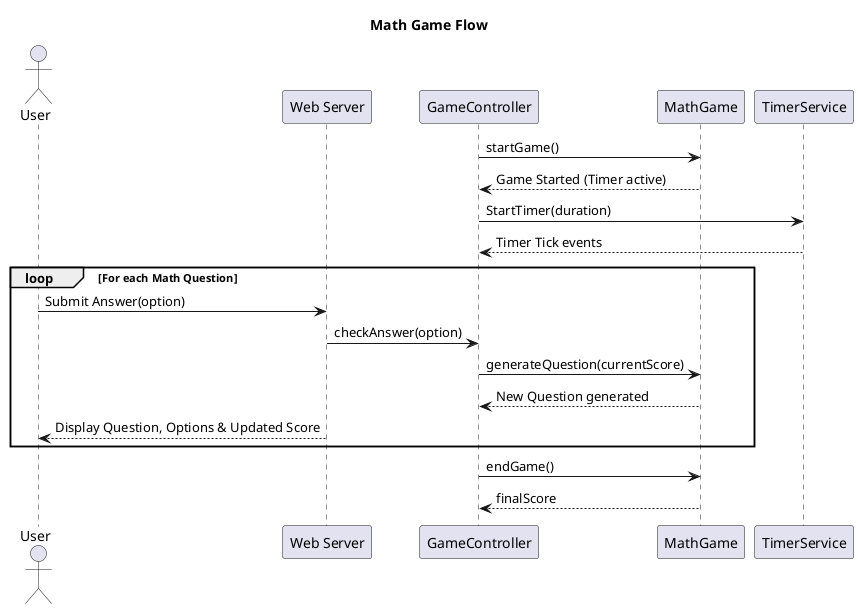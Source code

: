 @startuml
title Math Game Flow

actor "User" as User
participant "Web Server" as Server
participant "GameController" as GameCtrl
participant "MathGame" as MathGame
participant "TimerService" as Timer

GameCtrl -> MathGame: startGame()
MathGame --> GameCtrl: Game Started (Timer active)
GameCtrl -> Timer: StartTimer(duration)
Timer --> GameCtrl: Timer Tick events

loop For each Math Question
    User -> Server: Submit Answer(option)
    Server -> GameCtrl: checkAnswer(option)
    GameCtrl -> MathGame: generateQuestion(currentScore)
    MathGame --> GameCtrl: New Question generated
    Server --> User: Display Question, Options & Updated Score
end

GameCtrl -> MathGame: endGame()
MathGame --> GameCtrl: finalScore

@enduml